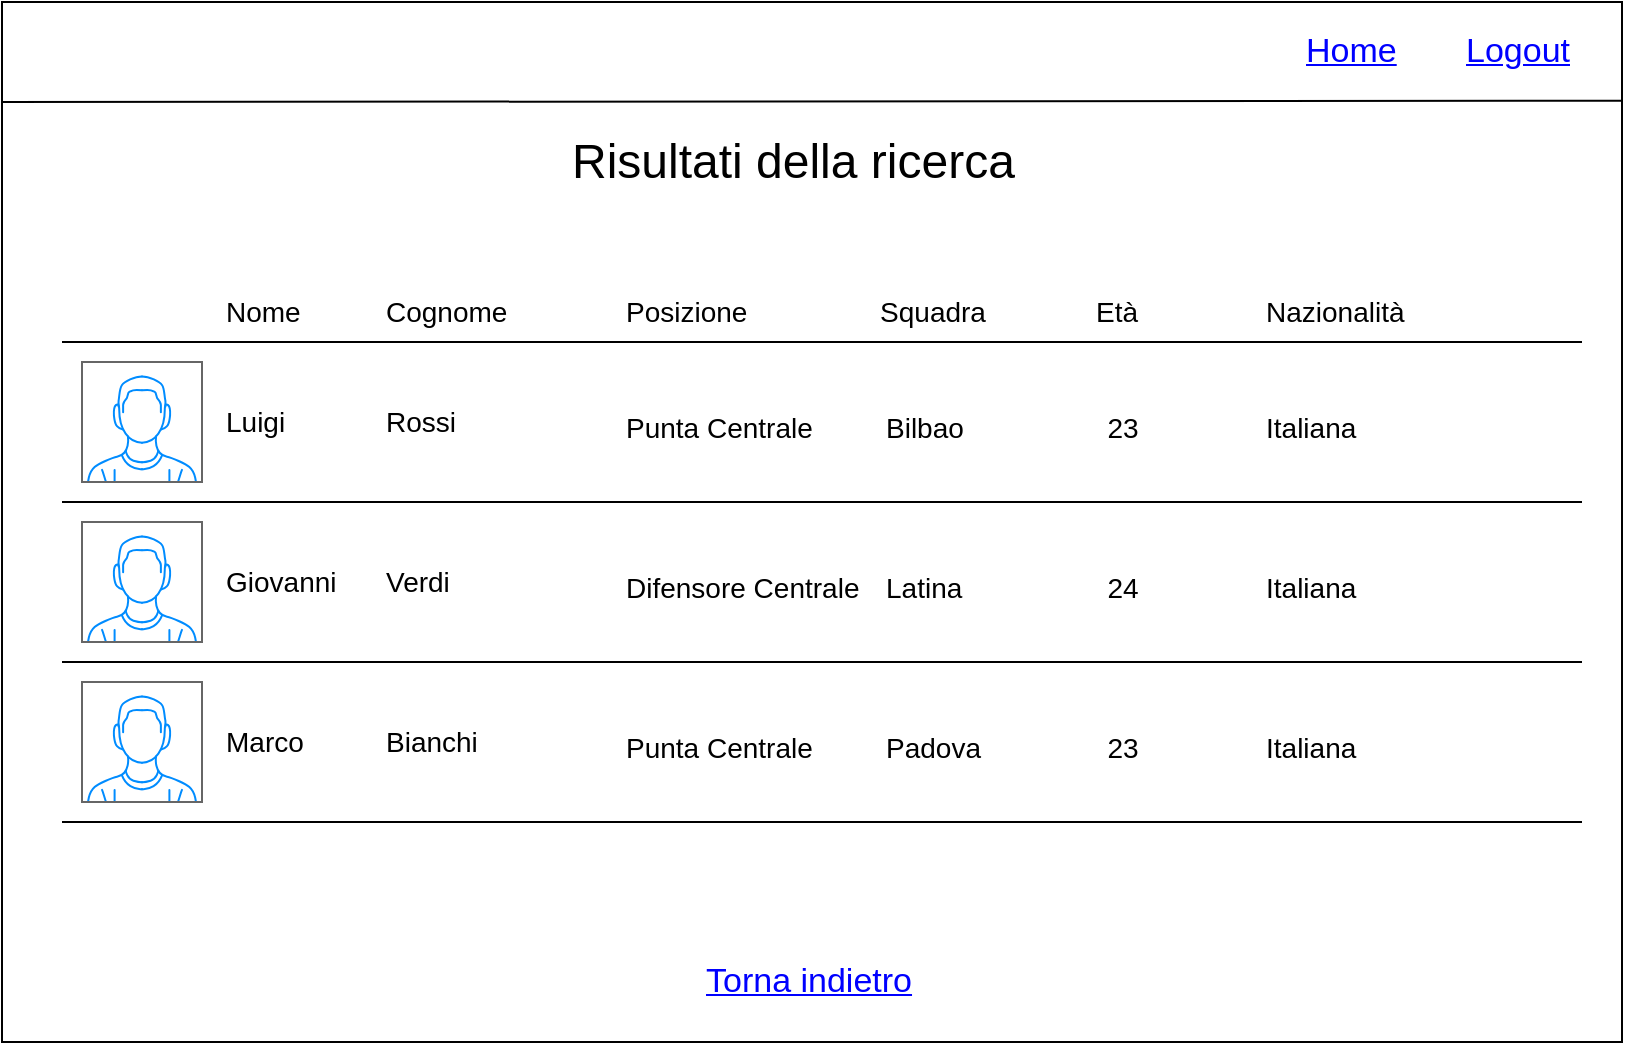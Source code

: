<mxfile version="12.5.3" type="device"><diagram id="uAqm0iCNlVFCnFmjLkht" name="Page-1"><mxGraphModel dx="1038" dy="607" grid="1" gridSize="10" guides="1" tooltips="1" connect="1" arrows="1" fold="1" page="1" pageScale="1" pageWidth="827" pageHeight="1169" math="0" shadow="0"><root><mxCell id="0"/><mxCell id="1" parent="0"/><mxCell id="KenCJqnhuffm2br_pWLQ-40" value="" style="rounded=0;whiteSpace=wrap;html=1;" vertex="1" parent="1"><mxGeometry x="10" y="70" width="810" height="520" as="geometry"/></mxCell><mxCell id="KenCJqnhuffm2br_pWLQ-1" value="" style="verticalLabelPosition=bottom;shadow=0;dashed=0;align=center;html=1;verticalAlign=top;strokeWidth=1;shape=mxgraph.mockup.containers.userMale;strokeColor=#666666;strokeColor2=#008cff;" vertex="1" parent="1"><mxGeometry x="50" y="250" width="60" height="60" as="geometry"/></mxCell><mxCell id="KenCJqnhuffm2br_pWLQ-2" value="&lt;font style=&quot;font-size: 14px&quot;&gt;Luigi&amp;nbsp;&lt;/font&gt;" style="text;html=1;align=left;verticalAlign=middle;resizable=0;points=[];autosize=1;" vertex="1" parent="1"><mxGeometry x="120" y="270" width="50" height="20" as="geometry"/></mxCell><mxCell id="KenCJqnhuffm2br_pWLQ-3" value="" style="endArrow=none;html=1;" edge="1" parent="1"><mxGeometry width="50" height="50" relative="1" as="geometry"><mxPoint x="40" y="240" as="sourcePoint"/><mxPoint x="800" y="240" as="targetPoint"/></mxGeometry></mxCell><mxCell id="KenCJqnhuffm2br_pWLQ-4" value="&lt;font style=&quot;font-size: 14px&quot;&gt;Rossi&lt;/font&gt;" style="text;html=1;align=left;verticalAlign=middle;resizable=0;points=[];autosize=1;" vertex="1" parent="1"><mxGeometry x="200" y="270" width="50" height="20" as="geometry"/></mxCell><mxCell id="KenCJqnhuffm2br_pWLQ-5" value="&lt;font style=&quot;font-size: 14px&quot;&gt;Nome&lt;/font&gt;" style="text;html=1;strokeColor=none;fillColor=none;align=left;verticalAlign=middle;whiteSpace=wrap;rounded=0;" vertex="1" parent="1"><mxGeometry x="120" y="210" width="50" height="30" as="geometry"/></mxCell><mxCell id="KenCJqnhuffm2br_pWLQ-6" value="&lt;font style=&quot;font-size: 14px&quot;&gt;Cognome&lt;/font&gt;" style="text;html=1;align=left;verticalAlign=middle;resizable=0;points=[];autosize=1;" vertex="1" parent="1"><mxGeometry x="200" y="215" width="80" height="20" as="geometry"/></mxCell><mxCell id="KenCJqnhuffm2br_pWLQ-7" value="&lt;font style=&quot;font-size: 14px&quot;&gt;Posizione&lt;/font&gt;" style="text;html=1;align=left;verticalAlign=middle;resizable=0;points=[];autosize=1;" vertex="1" parent="1"><mxGeometry x="320" y="215" width="80" height="20" as="geometry"/></mxCell><mxCell id="KenCJqnhuffm2br_pWLQ-8" value="&lt;font style=&quot;font-size: 14px&quot;&gt;Punta Centrale&lt;/font&gt;" style="text;html=1;align=left;verticalAlign=middle;resizable=0;points=[];autosize=1;" vertex="1" parent="1"><mxGeometry x="320" y="273" width="110" height="20" as="geometry"/></mxCell><mxCell id="KenCJqnhuffm2br_pWLQ-9" value="&lt;font style=&quot;font-size: 14px&quot;&gt;Squadra&lt;/font&gt;" style="text;html=1;align=center;verticalAlign=middle;resizable=0;points=[];autosize=1;" vertex="1" parent="1"><mxGeometry x="440" y="215" width="70" height="20" as="geometry"/></mxCell><mxCell id="KenCJqnhuffm2br_pWLQ-10" value="&lt;font style=&quot;font-size: 14px&quot;&gt;Bilbao&lt;/font&gt;" style="text;html=1;align=left;verticalAlign=middle;resizable=0;points=[];autosize=1;" vertex="1" parent="1"><mxGeometry x="450" y="273" width="50" height="20" as="geometry"/></mxCell><mxCell id="KenCJqnhuffm2br_pWLQ-13" value="&lt;font style=&quot;font-size: 14px&quot;&gt;Età&lt;/font&gt;" style="text;html=1;align=left;verticalAlign=middle;resizable=0;points=[];autosize=1;" vertex="1" parent="1"><mxGeometry x="555" y="215" width="40" height="20" as="geometry"/></mxCell><mxCell id="KenCJqnhuffm2br_pWLQ-14" value="&lt;font style=&quot;font-size: 14px&quot;&gt;23&lt;/font&gt;" style="text;html=1;align=center;verticalAlign=middle;resizable=0;points=[];autosize=1;" vertex="1" parent="1"><mxGeometry x="555" y="273" width="30" height="20" as="geometry"/></mxCell><mxCell id="KenCJqnhuffm2br_pWLQ-15" value="&lt;font style=&quot;font-size: 14px&quot;&gt;Nazionalità&lt;/font&gt;" style="text;html=1;align=left;verticalAlign=middle;resizable=0;points=[];autosize=1;" vertex="1" parent="1"><mxGeometry x="640" y="215" width="90" height="20" as="geometry"/></mxCell><mxCell id="KenCJqnhuffm2br_pWLQ-16" value="&lt;font style=&quot;font-size: 14px&quot;&gt;Italiana&lt;/font&gt;" style="text;html=1;align=left;verticalAlign=middle;resizable=0;points=[];autosize=1;" vertex="1" parent="1"><mxGeometry x="640" y="273" width="60" height="20" as="geometry"/></mxCell><mxCell id="KenCJqnhuffm2br_pWLQ-18" value="" style="endArrow=none;html=1;" edge="1" parent="1"><mxGeometry width="50" height="50" relative="1" as="geometry"><mxPoint x="40" y="320" as="sourcePoint"/><mxPoint x="800" y="320" as="targetPoint"/></mxGeometry></mxCell><mxCell id="KenCJqnhuffm2br_pWLQ-19" value="" style="endArrow=none;html=1;" edge="1" parent="1"><mxGeometry width="50" height="50" relative="1" as="geometry"><mxPoint x="40" y="400" as="sourcePoint"/><mxPoint x="800" y="400" as="targetPoint"/></mxGeometry></mxCell><mxCell id="KenCJqnhuffm2br_pWLQ-20" value="" style="endArrow=none;html=1;" edge="1" parent="1"><mxGeometry width="50" height="50" relative="1" as="geometry"><mxPoint x="40" y="480" as="sourcePoint"/><mxPoint x="800" y="480" as="targetPoint"/></mxGeometry></mxCell><mxCell id="KenCJqnhuffm2br_pWLQ-21" value="" style="verticalLabelPosition=bottom;shadow=0;dashed=0;align=center;html=1;verticalAlign=top;strokeWidth=1;shape=mxgraph.mockup.containers.userMale;strokeColor=#666666;strokeColor2=#008cff;" vertex="1" parent="1"><mxGeometry x="50" y="330" width="60" height="60" as="geometry"/></mxCell><mxCell id="KenCJqnhuffm2br_pWLQ-22" value="&lt;font style=&quot;font-size: 14px&quot;&gt;Giovanni&lt;/font&gt;" style="text;html=1;align=left;verticalAlign=middle;resizable=0;points=[];autosize=1;" vertex="1" parent="1"><mxGeometry x="120" y="350" width="70" height="20" as="geometry"/></mxCell><mxCell id="KenCJqnhuffm2br_pWLQ-23" value="&lt;font style=&quot;font-size: 14px&quot;&gt;Verdi&lt;/font&gt;" style="text;html=1;align=left;verticalAlign=middle;resizable=0;points=[];autosize=1;" vertex="1" parent="1"><mxGeometry x="200" y="350" width="50" height="20" as="geometry"/></mxCell><mxCell id="KenCJqnhuffm2br_pWLQ-24" value="&lt;font style=&quot;font-size: 14px&quot;&gt;Difensore Centrale&lt;/font&gt;" style="text;html=1;align=left;verticalAlign=middle;resizable=0;points=[];autosize=1;" vertex="1" parent="1"><mxGeometry x="320" y="353" width="130" height="20" as="geometry"/></mxCell><mxCell id="KenCJqnhuffm2br_pWLQ-25" value="&lt;font style=&quot;font-size: 14px&quot;&gt;Latina&lt;/font&gt;" style="text;html=1;align=left;verticalAlign=middle;resizable=0;points=[];autosize=1;" vertex="1" parent="1"><mxGeometry x="450" y="353" width="50" height="20" as="geometry"/></mxCell><mxCell id="KenCJqnhuffm2br_pWLQ-26" value="&lt;font style=&quot;font-size: 14px&quot;&gt;24&lt;/font&gt;" style="text;html=1;align=center;verticalAlign=middle;resizable=0;points=[];autosize=1;" vertex="1" parent="1"><mxGeometry x="555" y="353" width="30" height="20" as="geometry"/></mxCell><mxCell id="KenCJqnhuffm2br_pWLQ-27" value="&lt;font style=&quot;font-size: 14px&quot;&gt;Italiana&lt;/font&gt;" style="text;html=1;align=left;verticalAlign=middle;resizable=0;points=[];autosize=1;" vertex="1" parent="1"><mxGeometry x="640" y="353" width="60" height="20" as="geometry"/></mxCell><mxCell id="KenCJqnhuffm2br_pWLQ-28" value="" style="verticalLabelPosition=bottom;shadow=0;dashed=0;align=center;html=1;verticalAlign=top;strokeWidth=1;shape=mxgraph.mockup.containers.userMale;strokeColor=#666666;strokeColor2=#008cff;" vertex="1" parent="1"><mxGeometry x="50" y="410" width="60" height="60" as="geometry"/></mxCell><mxCell id="KenCJqnhuffm2br_pWLQ-29" value="&lt;font style=&quot;font-size: 14px&quot;&gt;Marco&lt;/font&gt;" style="text;html=1;align=left;verticalAlign=middle;resizable=0;points=[];autosize=1;" vertex="1" parent="1"><mxGeometry x="120" y="430" width="50" height="20" as="geometry"/></mxCell><mxCell id="KenCJqnhuffm2br_pWLQ-30" value="&lt;font style=&quot;font-size: 14px&quot;&gt;Bianchi&lt;/font&gt;" style="text;html=1;align=left;verticalAlign=middle;resizable=0;points=[];autosize=1;" vertex="1" parent="1"><mxGeometry x="200" y="430" width="60" height="20" as="geometry"/></mxCell><mxCell id="KenCJqnhuffm2br_pWLQ-31" value="&lt;font style=&quot;font-size: 14px&quot;&gt;Punta Centrale&lt;/font&gt;" style="text;html=1;align=left;verticalAlign=middle;resizable=0;points=[];autosize=1;" vertex="1" parent="1"><mxGeometry x="320" y="433" width="110" height="20" as="geometry"/></mxCell><mxCell id="KenCJqnhuffm2br_pWLQ-32" value="&lt;font style=&quot;font-size: 14px&quot;&gt;Padova&lt;/font&gt;" style="text;html=1;align=left;verticalAlign=middle;resizable=0;points=[];autosize=1;" vertex="1" parent="1"><mxGeometry x="450" y="433" width="60" height="20" as="geometry"/></mxCell><mxCell id="KenCJqnhuffm2br_pWLQ-33" value="&lt;font style=&quot;font-size: 14px&quot;&gt;23&lt;/font&gt;" style="text;html=1;align=center;verticalAlign=middle;resizable=0;points=[];autosize=1;" vertex="1" parent="1"><mxGeometry x="555" y="433" width="30" height="20" as="geometry"/></mxCell><mxCell id="KenCJqnhuffm2br_pWLQ-34" value="&lt;font style=&quot;font-size: 14px&quot;&gt;Italiana&lt;/font&gt;" style="text;html=1;align=left;verticalAlign=middle;resizable=0;points=[];autosize=1;" vertex="1" parent="1"><mxGeometry x="640" y="433" width="60" height="20" as="geometry"/></mxCell><mxCell id="KenCJqnhuffm2br_pWLQ-35" value="&lt;font style=&quot;font-size: 24px&quot;&gt;Risultati della ricerca&lt;/font&gt;" style="text;html=1;align=left;verticalAlign=middle;resizable=0;points=[];autosize=1;" vertex="1" parent="1"><mxGeometry x="293" y="140" width="240" height="20" as="geometry"/></mxCell><mxCell id="KenCJqnhuffm2br_pWLQ-36" value="Torna indietro" style="shape=rectangle;strokeColor=none;fillColor=none;linkText=;fontSize=17;fontColor=#0000ff;fontStyle=4;html=1;align=center;" vertex="1" parent="1"><mxGeometry x="348" y="540" width="130" height="40" as="geometry"/></mxCell><mxCell id="KenCJqnhuffm2br_pWLQ-38" value="Home" style="shape=rectangle;strokeColor=none;fillColor=none;linkText=;fontSize=17;fontColor=#0000ff;fontStyle=4;html=1;align=left;" vertex="1" parent="1"><mxGeometry x="660" y="80" width="50" height="30" as="geometry"/></mxCell><mxCell id="KenCJqnhuffm2br_pWLQ-39" value="Logout" style="shape=rectangle;strokeColor=none;fillColor=none;linkText=;fontSize=17;fontColor=#0000ff;fontStyle=4;html=1;align=left;" vertex="1" parent="1"><mxGeometry x="740" y="80" width="50" height="30" as="geometry"/></mxCell><mxCell id="KenCJqnhuffm2br_pWLQ-41" value="" style="endArrow=none;html=1;entryX=1;entryY=0.095;entryDx=0;entryDy=0;entryPerimeter=0;" edge="1" parent="1" target="KenCJqnhuffm2br_pWLQ-40"><mxGeometry width="50" height="50" relative="1" as="geometry"><mxPoint x="10" y="120" as="sourcePoint"/><mxPoint x="770" y="120" as="targetPoint"/></mxGeometry></mxCell></root></mxGraphModel></diagram></mxfile>